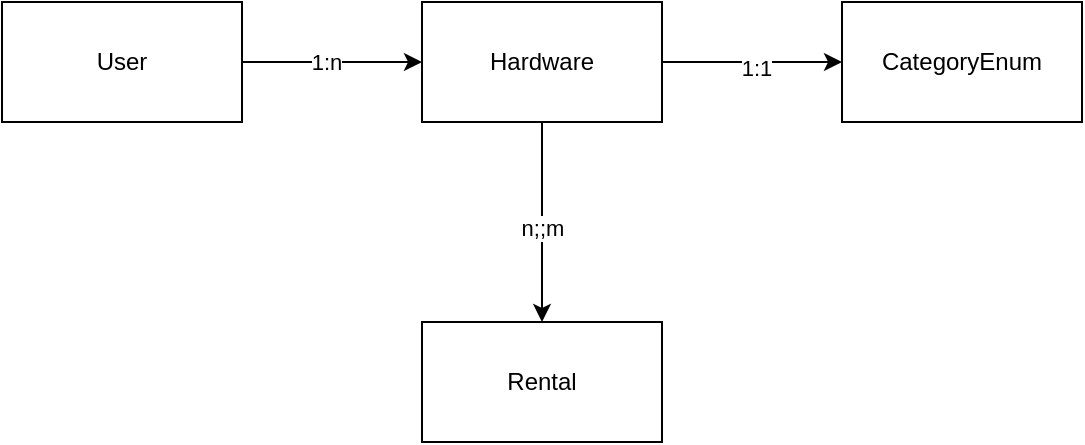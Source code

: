 <mxfile version="24.6.5" type="device">
  <diagram name="Page-1" id="8icU8nxh7_proDf1AJ6r">
    <mxGraphModel dx="883" dy="650" grid="1" gridSize="10" guides="1" tooltips="1" connect="1" arrows="1" fold="1" page="1" pageScale="1" pageWidth="827" pageHeight="1169" math="0" shadow="0">
      <root>
        <mxCell id="0" />
        <mxCell id="1" parent="0" />
        <mxCell id="8QCV1wRKg5f8jOjz4p5Q-3" value="" style="edgeStyle=orthogonalEdgeStyle;rounded=0;orthogonalLoop=1;jettySize=auto;html=1;" edge="1" parent="1" source="8QCV1wRKg5f8jOjz4p5Q-1" target="8QCV1wRKg5f8jOjz4p5Q-2">
          <mxGeometry relative="1" as="geometry" />
        </mxCell>
        <mxCell id="8QCV1wRKg5f8jOjz4p5Q-4" value="1:n" style="edgeLabel;html=1;align=center;verticalAlign=middle;resizable=0;points=[];" vertex="1" connectable="0" parent="8QCV1wRKg5f8jOjz4p5Q-3">
          <mxGeometry x="-0.067" relative="1" as="geometry">
            <mxPoint as="offset" />
          </mxGeometry>
        </mxCell>
        <mxCell id="8QCV1wRKg5f8jOjz4p5Q-1" value="User" style="rounded=0;whiteSpace=wrap;html=1;" vertex="1" parent="1">
          <mxGeometry x="120" y="70" width="120" height="60" as="geometry" />
        </mxCell>
        <mxCell id="8QCV1wRKg5f8jOjz4p5Q-6" value="" style="edgeStyle=orthogonalEdgeStyle;rounded=0;orthogonalLoop=1;jettySize=auto;html=1;" edge="1" parent="1" source="8QCV1wRKg5f8jOjz4p5Q-2" target="8QCV1wRKg5f8jOjz4p5Q-5">
          <mxGeometry relative="1" as="geometry" />
        </mxCell>
        <mxCell id="8QCV1wRKg5f8jOjz4p5Q-7" value="1:1" style="edgeLabel;html=1;align=center;verticalAlign=middle;resizable=0;points=[];" vertex="1" connectable="0" parent="8QCV1wRKg5f8jOjz4p5Q-6">
          <mxGeometry x="0.044" y="-3" relative="1" as="geometry">
            <mxPoint as="offset" />
          </mxGeometry>
        </mxCell>
        <mxCell id="8QCV1wRKg5f8jOjz4p5Q-9" value="" style="edgeStyle=orthogonalEdgeStyle;rounded=0;orthogonalLoop=1;jettySize=auto;html=1;" edge="1" parent="1" source="8QCV1wRKg5f8jOjz4p5Q-2" target="8QCV1wRKg5f8jOjz4p5Q-8">
          <mxGeometry relative="1" as="geometry" />
        </mxCell>
        <mxCell id="8QCV1wRKg5f8jOjz4p5Q-10" value="n;;m" style="edgeLabel;html=1;align=center;verticalAlign=middle;resizable=0;points=[];" vertex="1" connectable="0" parent="8QCV1wRKg5f8jOjz4p5Q-9">
          <mxGeometry x="0.06" relative="1" as="geometry">
            <mxPoint as="offset" />
          </mxGeometry>
        </mxCell>
        <mxCell id="8QCV1wRKg5f8jOjz4p5Q-2" value="Hardware" style="rounded=0;whiteSpace=wrap;html=1;" vertex="1" parent="1">
          <mxGeometry x="330" y="70" width="120" height="60" as="geometry" />
        </mxCell>
        <mxCell id="8QCV1wRKg5f8jOjz4p5Q-5" value="CategoryEnum" style="rounded=0;whiteSpace=wrap;html=1;" vertex="1" parent="1">
          <mxGeometry x="540" y="70" width="120" height="60" as="geometry" />
        </mxCell>
        <mxCell id="8QCV1wRKg5f8jOjz4p5Q-8" value="Rental" style="rounded=0;whiteSpace=wrap;html=1;" vertex="1" parent="1">
          <mxGeometry x="330" y="230" width="120" height="60" as="geometry" />
        </mxCell>
      </root>
    </mxGraphModel>
  </diagram>
</mxfile>
